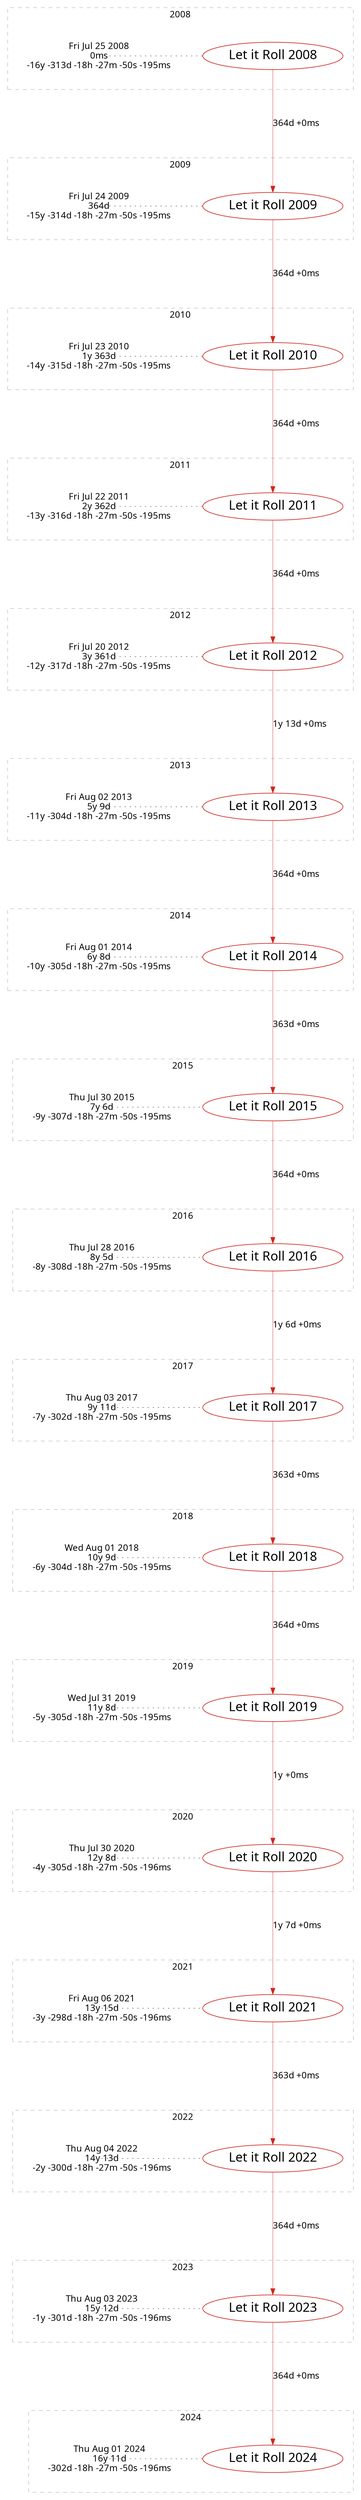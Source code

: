 digraph {
    node [fontname="Simple Plan";];
    edge [fontname="Master Photograph";];
    fontname="Simple Plan";
    rankdir="TD";
    subgraph cluster_2008 {
        fontname="Master Photograph";
        label="2008";
        penwidth="0.2";
        style="dashed";
        subgraph {
            peripheries=0;
            cluster=true;
            label="";
            1 [color="#cf261f"; fontsize="20"; label=<<TABLE ALIGN="CENTER" BORDER="0" CELLBORDER="0" CELLPADDING="0" CELLSPACING="0"><TR><TD ALIGN="TEXT" CELLPADDING="0" CELLSPACING="0">Let it Roll 2008</TD></TR></TABLE>>;];
            2 [label=<<TABLE ALIGN="CENTER" BORDER="0" CELLBORDER="0" CELLPADDING="0" CELLSPACING="0"><TR><TD ALIGN="TEXT" CELLPADDING="0" CELLSPACING="0">Fri Jul 25 2008<BR ALIGN="CENTER"/>0ms<BR ALIGN="CENTER"/>-16y -313d -18h -27m -50s -195ms</TD></TR></TABLE>>; margin="0.2"; shape="plaintext"; style="dotted";];
            2 -> 1 [arrowhead="none"; constraint="false"; penwidth="0.5"; style="dotted"; tailclip="false";];
        }
    }
    subgraph cluster_2009 {
        fontname="Master Photograph";
        label="2009";
        penwidth="0.2";
        style="dashed";
        subgraph {
            peripheries=0;
            cluster=true;
            label="";
            3 [color="#cf261f"; fontsize="20"; label=<<TABLE ALIGN="CENTER" BORDER="0" CELLBORDER="0" CELLPADDING="0" CELLSPACING="0"><TR><TD ALIGN="TEXT" CELLPADDING="0" CELLSPACING="0">Let it Roll 2009</TD></TR></TABLE>>;];
            4 [label=<<TABLE ALIGN="CENTER" BORDER="0" CELLBORDER="0" CELLPADDING="0" CELLSPACING="0"><TR><TD ALIGN="TEXT" CELLPADDING="0" CELLSPACING="0">Fri Jul 24 2009<BR ALIGN="CENTER"/>364d<BR ALIGN="CENTER"/>-15y -314d -18h -27m -50s -195ms</TD></TR></TABLE>>; margin="0.2"; shape="plaintext"; style="dotted";];
            4 -> 3 [arrowhead="none"; constraint="false"; penwidth="0.5"; style="dotted"; tailclip="false";];
        }
    }
    subgraph cluster_2010 {
        fontname="Master Photograph";
        label="2010";
        penwidth="0.2";
        style="dashed";
        subgraph {
            peripheries=0;
            cluster=true;
            label="";
            5 [color="#cf261f"; fontsize="20"; label=<<TABLE ALIGN="CENTER" BORDER="0" CELLBORDER="0" CELLPADDING="0" CELLSPACING="0"><TR><TD ALIGN="TEXT" CELLPADDING="0" CELLSPACING="0">Let it Roll 2010</TD></TR></TABLE>>;];
            6 [label=<<TABLE ALIGN="CENTER" BORDER="0" CELLBORDER="0" CELLPADDING="0" CELLSPACING="0"><TR><TD ALIGN="TEXT" CELLPADDING="0" CELLSPACING="0">Fri Jul 23 2010<BR ALIGN="CENTER"/>1y 363d<BR ALIGN="CENTER"/>-14y -315d -18h -27m -50s -195ms</TD></TR></TABLE>>; margin="0.2"; shape="plaintext"; style="dotted";];
            6 -> 5 [arrowhead="none"; constraint="false"; penwidth="0.5"; style="dotted"; tailclip="false";];
        }
    }
    subgraph cluster_2011 {
        fontname="Master Photograph";
        label="2011";
        penwidth="0.2";
        style="dashed";
        subgraph {
            peripheries=0;
            cluster=true;
            label="";
            7 [color="#cf261f"; fontsize="20"; label=<<TABLE ALIGN="CENTER" BORDER="0" CELLBORDER="0" CELLPADDING="0" CELLSPACING="0"><TR><TD ALIGN="TEXT" CELLPADDING="0" CELLSPACING="0">Let it Roll 2011</TD></TR></TABLE>>;];
            8 [label=<<TABLE ALIGN="CENTER" BORDER="0" CELLBORDER="0" CELLPADDING="0" CELLSPACING="0"><TR><TD ALIGN="TEXT" CELLPADDING="0" CELLSPACING="0">Fri Jul 22 2011<BR ALIGN="CENTER"/>2y 362d<BR ALIGN="CENTER"/>-13y -316d -18h -27m -50s -195ms</TD></TR></TABLE>>; margin="0.2"; shape="plaintext"; style="dotted";];
            8 -> 7 [arrowhead="none"; constraint="false"; penwidth="0.5"; style="dotted"; tailclip="false";];
        }
    }
    subgraph cluster_2012 {
        fontname="Master Photograph";
        label="2012";
        penwidth="0.2";
        style="dashed";
        subgraph {
            peripheries=0;
            cluster=true;
            label="";
            9 [color="#cf261f"; fontsize="20"; label=<<TABLE ALIGN="CENTER" BORDER="0" CELLBORDER="0" CELLPADDING="0" CELLSPACING="0"><TR><TD ALIGN="TEXT" CELLPADDING="0" CELLSPACING="0">Let it Roll 2012</TD></TR></TABLE>>;];
            10 [label=<<TABLE ALIGN="CENTER" BORDER="0" CELLBORDER="0" CELLPADDING="0" CELLSPACING="0"><TR><TD ALIGN="TEXT" CELLPADDING="0" CELLSPACING="0">Fri Jul 20 2012<BR ALIGN="CENTER"/>3y 361d<BR ALIGN="CENTER"/>-12y -317d -18h -27m -50s -195ms</TD></TR></TABLE>>; margin="0.2"; shape="plaintext"; style="dotted";];
            10 -> 9 [arrowhead="none"; constraint="false"; penwidth="0.5"; style="dotted"; tailclip="false";];
        }
    }
    subgraph cluster_2013 {
        fontname="Master Photograph";
        label="2013";
        penwidth="0.2";
        style="dashed";
        subgraph {
            peripheries=0;
            cluster=true;
            label="";
            11 [color="#cf261f"; fontsize="20"; label=<<TABLE ALIGN="CENTER" BORDER="0" CELLBORDER="0" CELLPADDING="0" CELLSPACING="0"><TR><TD ALIGN="TEXT" CELLPADDING="0" CELLSPACING="0">Let it Roll 2013</TD></TR></TABLE>>;];
            12 [label=<<TABLE ALIGN="CENTER" BORDER="0" CELLBORDER="0" CELLPADDING="0" CELLSPACING="0"><TR><TD ALIGN="TEXT" CELLPADDING="0" CELLSPACING="0">Fri Aug 02 2013<BR ALIGN="CENTER"/>5y 9d<BR ALIGN="CENTER"/>-11y -304d -18h -27m -50s -195ms</TD></TR></TABLE>>; margin="0.2"; shape="plaintext"; style="dotted";];
            12 -> 11 [arrowhead="none"; constraint="false"; penwidth="0.5"; style="dotted"; tailclip="false";];
        }
    }
    subgraph cluster_2014 {
        fontname="Master Photograph";
        label="2014";
        penwidth="0.2";
        style="dashed";
        subgraph {
            peripheries=0;
            cluster=true;
            label="";
            13 [color="#cf261f"; fontsize="20"; label=<<TABLE ALIGN="CENTER" BORDER="0" CELLBORDER="0" CELLPADDING="0" CELLSPACING="0"><TR><TD ALIGN="TEXT" CELLPADDING="0" CELLSPACING="0">Let it Roll 2014</TD></TR></TABLE>>;];
            14 [label=<<TABLE ALIGN="CENTER" BORDER="0" CELLBORDER="0" CELLPADDING="0" CELLSPACING="0"><TR><TD ALIGN="TEXT" CELLPADDING="0" CELLSPACING="0">Fri Aug 01 2014<BR ALIGN="CENTER"/>6y 8d<BR ALIGN="CENTER"/>-10y -305d -18h -27m -50s -195ms</TD></TR></TABLE>>; margin="0.2"; shape="plaintext"; style="dotted";];
            14 -> 13 [arrowhead="none"; constraint="false"; penwidth="0.5"; style="dotted"; tailclip="false";];
        }
    }
    subgraph cluster_2015 {
        fontname="Master Photograph";
        label="2015";
        penwidth="0.2";
        style="dashed";
        subgraph {
            peripheries=0;
            cluster=true;
            label="";
            15 [color="#cf261f"; fontsize="20"; label=<<TABLE ALIGN="CENTER" BORDER="0" CELLBORDER="0" CELLPADDING="0" CELLSPACING="0"><TR><TD ALIGN="TEXT" CELLPADDING="0" CELLSPACING="0">Let it Roll 2015</TD></TR></TABLE>>;];
            16 [label=<<TABLE ALIGN="CENTER" BORDER="0" CELLBORDER="0" CELLPADDING="0" CELLSPACING="0"><TR><TD ALIGN="TEXT" CELLPADDING="0" CELLSPACING="0">Thu Jul 30 2015<BR ALIGN="CENTER"/>7y 6d<BR ALIGN="CENTER"/>-9y -307d -18h -27m -50s -195ms</TD></TR></TABLE>>; margin="0.2"; shape="plaintext"; style="dotted";];
            16 -> 15 [arrowhead="none"; constraint="false"; penwidth="0.5"; style="dotted"; tailclip="false";];
        }
    }
    subgraph cluster_2016 {
        fontname="Master Photograph";
        label="2016";
        penwidth="0.2";
        style="dashed";
        subgraph {
            peripheries=0;
            cluster=true;
            label="";
            17 [color="#cf261f"; fontsize="20"; label=<<TABLE ALIGN="CENTER" BORDER="0" CELLBORDER="0" CELLPADDING="0" CELLSPACING="0"><TR><TD ALIGN="TEXT" CELLPADDING="0" CELLSPACING="0">Let it Roll 2016</TD></TR></TABLE>>;];
            18 [label=<<TABLE ALIGN="CENTER" BORDER="0" CELLBORDER="0" CELLPADDING="0" CELLSPACING="0"><TR><TD ALIGN="TEXT" CELLPADDING="0" CELLSPACING="0">Thu Jul 28 2016<BR ALIGN="CENTER"/>8y 5d<BR ALIGN="CENTER"/>-8y -308d -18h -27m -50s -195ms</TD></TR></TABLE>>; margin="0.2"; shape="plaintext"; style="dotted";];
            18 -> 17 [arrowhead="none"; constraint="false"; penwidth="0.5"; style="dotted"; tailclip="false";];
        }
    }
    subgraph cluster_2017 {
        fontname="Master Photograph";
        label="2017";
        penwidth="0.2";
        style="dashed";
        subgraph {
            peripheries=0;
            cluster=true;
            label="";
            19 [color="#cf261f"; fontsize="20"; label=<<TABLE ALIGN="CENTER" BORDER="0" CELLBORDER="0" CELLPADDING="0" CELLSPACING="0"><TR><TD ALIGN="TEXT" CELLPADDING="0" CELLSPACING="0">Let it Roll 2017</TD></TR></TABLE>>;];
            20 [label=<<TABLE ALIGN="CENTER" BORDER="0" CELLBORDER="0" CELLPADDING="0" CELLSPACING="0"><TR><TD ALIGN="TEXT" CELLPADDING="0" CELLSPACING="0">Thu Aug 03 2017<BR ALIGN="CENTER"/>9y 11d<BR ALIGN="CENTER"/>-7y -302d -18h -27m -50s -195ms</TD></TR></TABLE>>; margin="0.2"; shape="plaintext"; style="dotted";];
            20 -> 19 [arrowhead="none"; constraint="false"; penwidth="0.5"; style="dotted"; tailclip="false";];
        }
    }
    subgraph cluster_2018 {
        fontname="Master Photograph";
        label="2018";
        penwidth="0.2";
        style="dashed";
        subgraph {
            peripheries=0;
            cluster=true;
            label="";
            21 [color="#cf261f"; fontsize="20"; label=<<TABLE ALIGN="CENTER" BORDER="0" CELLBORDER="0" CELLPADDING="0" CELLSPACING="0"><TR><TD ALIGN="TEXT" CELLPADDING="0" CELLSPACING="0">Let it Roll 2018</TD></TR></TABLE>>;];
            22 [label=<<TABLE ALIGN="CENTER" BORDER="0" CELLBORDER="0" CELLPADDING="0" CELLSPACING="0"><TR><TD ALIGN="TEXT" CELLPADDING="0" CELLSPACING="0">Wed Aug 01 2018<BR ALIGN="CENTER"/>10y 9d<BR ALIGN="CENTER"/>-6y -304d -18h -27m -50s -195ms</TD></TR></TABLE>>; margin="0.2"; shape="plaintext"; style="dotted";];
            22 -> 21 [arrowhead="none"; constraint="false"; penwidth="0.5"; style="dotted"; tailclip="false";];
        }
    }
    subgraph cluster_2019 {
        fontname="Master Photograph";
        label="2019";
        penwidth="0.2";
        style="dashed";
        subgraph {
            peripheries=0;
            cluster=true;
            label="";
            23 [color="#cf261f"; fontsize="20"; label=<<TABLE ALIGN="CENTER" BORDER="0" CELLBORDER="0" CELLPADDING="0" CELLSPACING="0"><TR><TD ALIGN="TEXT" CELLPADDING="0" CELLSPACING="0">Let it Roll 2019</TD></TR></TABLE>>;];
            24 [label=<<TABLE ALIGN="CENTER" BORDER="0" CELLBORDER="0" CELLPADDING="0" CELLSPACING="0"><TR><TD ALIGN="TEXT" CELLPADDING="0" CELLSPACING="0">Wed Jul 31 2019<BR ALIGN="CENTER"/>11y 8d<BR ALIGN="CENTER"/>-5y -305d -18h -27m -50s -195ms</TD></TR></TABLE>>; margin="0.2"; shape="plaintext"; style="dotted";];
            24 -> 23 [arrowhead="none"; constraint="false"; penwidth="0.5"; style="dotted"; tailclip="false";];
        }
    }
    subgraph cluster_2020 {
        fontname="Master Photograph";
        label="2020";
        penwidth="0.2";
        style="dashed";
        subgraph {
            peripheries=0;
            cluster=true;
            label="";
            25 [color="#cf261f"; fontsize="20"; label=<<TABLE ALIGN="CENTER" BORDER="0" CELLBORDER="0" CELLPADDING="0" CELLSPACING="0"><TR><TD ALIGN="TEXT" CELLPADDING="0" CELLSPACING="0">Let it Roll 2020</TD></TR></TABLE>>;];
            26 [label=<<TABLE ALIGN="CENTER" BORDER="0" CELLBORDER="0" CELLPADDING="0" CELLSPACING="0"><TR><TD ALIGN="TEXT" CELLPADDING="0" CELLSPACING="0">Thu Jul 30 2020<BR ALIGN="CENTER"/>12y 8d<BR ALIGN="CENTER"/>-4y -305d -18h -27m -50s -196ms</TD></TR></TABLE>>; margin="0.2"; shape="plaintext"; style="dotted";];
            26 -> 25 [arrowhead="none"; constraint="false"; penwidth="0.5"; style="dotted"; tailclip="false";];
        }
    }
    subgraph cluster_2021 {
        fontname="Master Photograph";
        label="2021";
        penwidth="0.2";
        style="dashed";
        subgraph {
            peripheries=0;
            cluster=true;
            label="";
            27 [color="#cf261f"; fontsize="20"; label=<<TABLE ALIGN="CENTER" BORDER="0" CELLBORDER="0" CELLPADDING="0" CELLSPACING="0"><TR><TD ALIGN="TEXT" CELLPADDING="0" CELLSPACING="0">Let it Roll 2021</TD></TR></TABLE>>;];
            28 [label=<<TABLE ALIGN="CENTER" BORDER="0" CELLBORDER="0" CELLPADDING="0" CELLSPACING="0"><TR><TD ALIGN="TEXT" CELLPADDING="0" CELLSPACING="0">Fri Aug 06 2021<BR ALIGN="CENTER"/>13y 15d<BR ALIGN="CENTER"/>-3y -298d -18h -27m -50s -196ms</TD></TR></TABLE>>; margin="0.2"; shape="plaintext"; style="dotted";];
            28 -> 27 [arrowhead="none"; constraint="false"; penwidth="0.5"; style="dotted"; tailclip="false";];
        }
    }
    subgraph cluster_2022 {
        fontname="Master Photograph";
        label="2022";
        penwidth="0.2";
        style="dashed";
        subgraph {
            peripheries=0;
            cluster=true;
            label="";
            29 [color="#cf261f"; fontsize="20"; label=<<TABLE ALIGN="CENTER" BORDER="0" CELLBORDER="0" CELLPADDING="0" CELLSPACING="0"><TR><TD ALIGN="TEXT" CELLPADDING="0" CELLSPACING="0">Let it Roll 2022</TD></TR></TABLE>>;];
            30 [label=<<TABLE ALIGN="CENTER" BORDER="0" CELLBORDER="0" CELLPADDING="0" CELLSPACING="0"><TR><TD ALIGN="TEXT" CELLPADDING="0" CELLSPACING="0">Thu Aug 04 2022<BR ALIGN="CENTER"/>14y 13d<BR ALIGN="CENTER"/>-2y -300d -18h -27m -50s -196ms</TD></TR></TABLE>>; margin="0.2"; shape="plaintext"; style="dotted";];
            30 -> 29 [arrowhead="none"; constraint="false"; penwidth="0.5"; style="dotted"; tailclip="false";];
        }
    }
    subgraph cluster_2023 {
        fontname="Master Photograph";
        label="2023";
        penwidth="0.2";
        style="dashed";
        subgraph {
            peripheries=0;
            cluster=true;
            label="";
            31 [color="#cf261f"; fontsize="20"; label=<<TABLE ALIGN="CENTER" BORDER="0" CELLBORDER="0" CELLPADDING="0" CELLSPACING="0"><TR><TD ALIGN="TEXT" CELLPADDING="0" CELLSPACING="0">Let it Roll 2023</TD></TR></TABLE>>;];
            32 [label=<<TABLE ALIGN="CENTER" BORDER="0" CELLBORDER="0" CELLPADDING="0" CELLSPACING="0"><TR><TD ALIGN="TEXT" CELLPADDING="0" CELLSPACING="0">Thu Aug 03 2023<BR ALIGN="CENTER"/>15y 12d<BR ALIGN="CENTER"/>-1y -301d -18h -27m -50s -196ms</TD></TR></TABLE>>; margin="0.2"; shape="plaintext"; style="dotted";];
            32 -> 31 [arrowhead="none"; constraint="false"; penwidth="0.5"; style="dotted"; tailclip="false";];
        }
    }
    subgraph cluster_2024 {
        fontname="Master Photograph";
        label="2024";
        penwidth="0.2";
        style="dashed";
        subgraph {
            peripheries=0;
            cluster=true;
            label="";
            33 [color="#cf261f"; fontsize="20"; label=<<TABLE ALIGN="CENTER" BORDER="0" CELLBORDER="0" CELLPADDING="0" CELLSPACING="0"><TR><TD ALIGN="TEXT" CELLPADDING="0" CELLSPACING="0">Let it Roll 2024</TD></TR></TABLE>>;];
            34 [label=<<TABLE ALIGN="CENTER" BORDER="0" CELLBORDER="0" CELLPADDING="0" CELLSPACING="0"><TR><TD ALIGN="TEXT" CELLPADDING="0" CELLSPACING="0">Thu Aug 01 2024<BR ALIGN="CENTER"/>16y 11d<BR ALIGN="CENTER"/>-302d -18h -27m -50s -196ms</TD></TR></TABLE>>; margin="0.2"; shape="plaintext"; style="dotted";];
            34 -> 33 [arrowhead="none"; constraint="false"; penwidth="0.5"; style="dotted"; tailclip="false";];
        }
    }
    1 -> 3 [color="#cf261f"; label=<364d +0ms>; minlen="3.9512437185814275"; penwidth="0.5"; style="solid";];
    3 -> 5 [color="#cf261f"; label=<364d +0ms>; minlen="3.9512437185814275"; penwidth="0.5"; style="solid";];
    5 -> 7 [color="#cf261f"; label=<364d +0ms>; minlen="3.9512437185814275"; penwidth="0.5"; style="solid";];
    7 -> 9 [color="#cf261f"; label=<364d +0ms>; minlen="3.9512437185814275"; penwidth="0.5"; style="solid";];
    9 -> 11 [color="#cf261f"; label=<1y 13d +0ms>; minlen="3.9889840465642745"; penwidth="0.5"; style="solid";];
    11 -> 13 [color="#cf261f"; label=<364d +0ms>; minlen="3.9512437185814275"; penwidth="0.5"; style="solid";];
    13 -> 15 [color="#cf261f"; label=<363d +0ms>; minlen="3.9484926852095374"; penwidth="0.5"; style="solid";];
    15 -> 17 [color="#cf261f"; label=<364d +0ms>; minlen="3.9512437185814275"; penwidth="0.5"; style="solid";];
    17 -> 19 [color="#cf261f"; label=<1y 6d +0ms>; minlen="3.970291913552122"; penwidth="0.5"; style="solid";];
    19 -> 21 [color="#cf261f"; label=<363d +0ms>; minlen="3.9484926852095374"; penwidth="0.5"; style="solid";];
    21 -> 23 [color="#cf261f"; label=<364d +0ms>; minlen="3.9512437185814275"; penwidth="0.5"; style="solid";];
    23 -> 25 [color="#cf261f"; label=<1y +0ms>; minlen="3.9539872045271784"; penwidth="0.5"; style="solid";];
    25 -> 27 [color="#cf261f"; label=<1y 7d +0ms>; minlen="3.972983705217833"; penwidth="0.5"; style="solid";];
    27 -> 29 [color="#cf261f"; label=<363d +0ms>; minlen="3.9484926852095374"; penwidth="0.5"; style="solid";];
    29 -> 31 [color="#cf261f"; label=<364d +0ms>; minlen="3.9512437185814275"; penwidth="0.5"; style="solid";];
    31 -> 33 [color="#cf261f"; label=<364d +0ms>; minlen="3.9512437185814275"; penwidth="0.5"; style="solid";];
}
